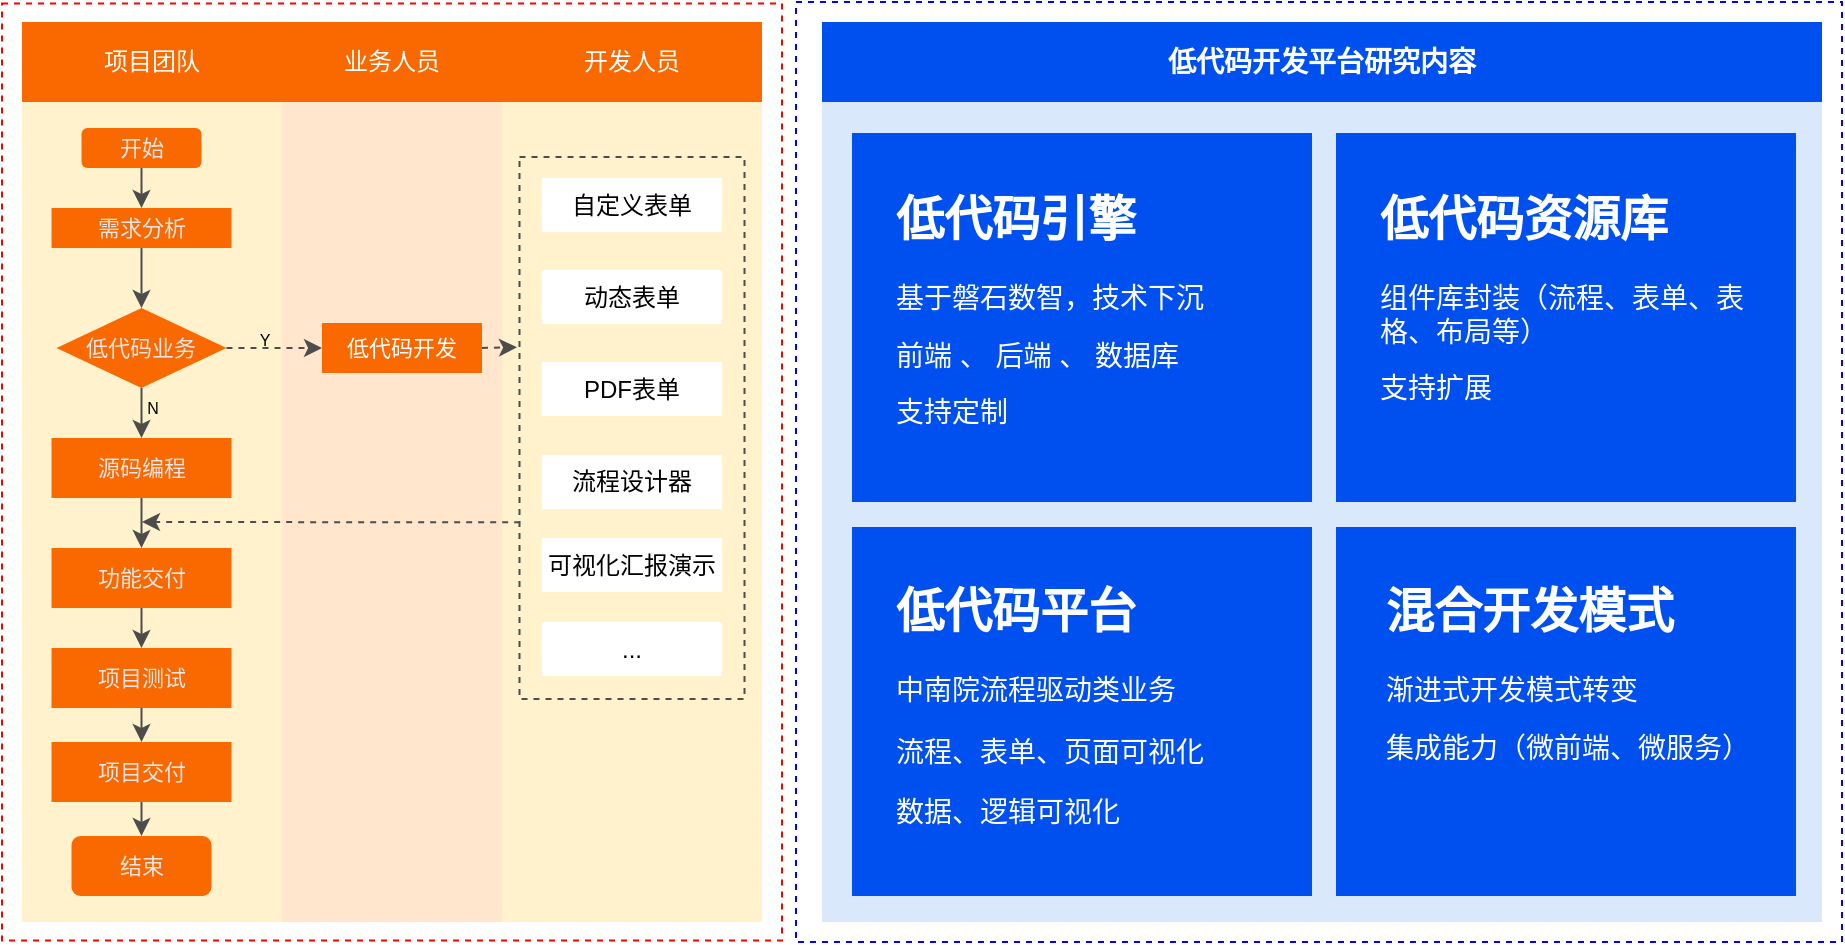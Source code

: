 <mxfile version="24.0.7" type="github">
  <diagram name="第 1 页" id="_vYEV3_HqbD5oskshCf3">
    <mxGraphModel dx="2261" dy="738" grid="1" gridSize="10" guides="1" tooltips="1" connect="1" arrows="1" fold="1" page="1" pageScale="1" pageWidth="827" pageHeight="1169" math="0" shadow="0">
      <root>
        <mxCell id="0" />
        <mxCell id="1" parent="0" />
        <mxCell id="oxlV8vseASiHhqJOPdih-38" value="" style="rounded=0;whiteSpace=wrap;html=1;strokeColor=none;fillColor=#dae8fc;" parent="1" vertex="1">
          <mxGeometry x="330" y="390" width="500" height="410" as="geometry" />
        </mxCell>
        <mxCell id="oxlV8vseASiHhqJOPdih-1" value="" style="rounded=0;whiteSpace=wrap;html=1;fillColor=none;strokeColor=#FF0000;strokeWidth=1;dashed=1;gradientColor=#7ea6e0;" parent="1" vertex="1">
          <mxGeometry x="-80" y="340.75" width="390" height="468.5" as="geometry" />
        </mxCell>
        <mxCell id="oxlV8vseASiHhqJOPdih-26" value="" style="rounded=0;whiteSpace=wrap;html=1;fillColor=#fff2cc;strokeColor=none;" parent="1" vertex="1">
          <mxGeometry x="170" y="390" width="130" height="410" as="geometry" />
        </mxCell>
        <mxCell id="oxlV8vseASiHhqJOPdih-33" value="" style="rounded=0;whiteSpace=wrap;html=1;fillColor=none;dashed=1;strokeColor=#4D4D4D;" parent="1" vertex="1">
          <mxGeometry x="178.75" y="417.5" width="112.5" height="271" as="geometry" />
        </mxCell>
        <mxCell id="oxlV8vseASiHhqJOPdih-2" value="&lt;font color=&quot;#ffffff&quot;&gt;业务人员&lt;/font&gt;" style="rounded=0;whiteSpace=wrap;html=1;fillColor=#fa6800;strokeColor=none;fontColor=#000000;" parent="1" vertex="1">
          <mxGeometry x="60" y="350" width="110" height="40" as="geometry" />
        </mxCell>
        <mxCell id="oxlV8vseASiHhqJOPdih-3" value="" style="rounded=0;whiteSpace=wrap;html=1;fillColor=#ffe6cc;strokeColor=none;" parent="1" vertex="1">
          <mxGeometry x="60" y="390" width="110" height="410" as="geometry" />
        </mxCell>
        <mxCell id="oxlV8vseASiHhqJOPdih-4" value="&lt;font color=&quot;#ffffff&quot;&gt;项目团队&lt;/font&gt;" style="rounded=0;whiteSpace=wrap;html=1;fillColor=#fa6800;strokeColor=none;fontColor=#000000;" parent="1" vertex="1">
          <mxGeometry x="-70" y="350" width="130" height="40" as="geometry" />
        </mxCell>
        <mxCell id="oxlV8vseASiHhqJOPdih-5" value="" style="rounded=0;whiteSpace=wrap;html=1;fillColor=#fff2cc;strokeColor=none;" parent="1" vertex="1">
          <mxGeometry x="-70" y="390" width="130" height="410" as="geometry" />
        </mxCell>
        <mxCell id="oxlV8vseASiHhqJOPdih-6" value="开始" style="rounded=1;whiteSpace=wrap;html=1;strokeColor=none;fontSize=11;fillColor=#fa6800;fontColor=#E6E6E6;" parent="1" vertex="1">
          <mxGeometry x="-40.25" y="403" width="60" height="20" as="geometry" />
        </mxCell>
        <mxCell id="oxlV8vseASiHhqJOPdih-7" value="&lt;font style=&quot;font-size: 11px;&quot;&gt;低代码业务&lt;/font&gt;" style="rhombus;whiteSpace=wrap;html=1;strokeColor=none;fontSize=11;fillColor=#fa6800;fontColor=#E6E6E6;" parent="1" vertex="1">
          <mxGeometry x="-52.75" y="493" width="85" height="40" as="geometry" />
        </mxCell>
        <mxCell id="oxlV8vseASiHhqJOPdih-8" value="需求分析" style="rounded=0;whiteSpace=wrap;html=1;strokeColor=none;fontSize=11;fillColor=#fa6800;fontColor=#E6E6E6;" parent="1" vertex="1">
          <mxGeometry x="-55.25" y="443" width="90" height="20" as="geometry" />
        </mxCell>
        <mxCell id="oxlV8vseASiHhqJOPdih-9" value="结束" style="rounded=1;whiteSpace=wrap;html=1;strokeColor=none;fontSize=11;fillColor=#fa6800;fontColor=#E6E6E6;" parent="1" vertex="1">
          <mxGeometry x="-45.25" y="757" width="70" height="30" as="geometry" />
        </mxCell>
        <mxCell id="oxlV8vseASiHhqJOPdih-10" value="项目测试" style="rounded=0;whiteSpace=wrap;html=1;strokeColor=none;fontSize=11;fillColor=#fa6800;fontColor=#E6E6E6;" parent="1" vertex="1">
          <mxGeometry x="-55.25" y="663" width="90" height="30" as="geometry" />
        </mxCell>
        <mxCell id="oxlV8vseASiHhqJOPdih-11" value="源码编程" style="rounded=0;whiteSpace=wrap;html=1;strokeColor=none;fontSize=11;fillColor=#fa6800;fontColor=#E6E6E6;" parent="1" vertex="1">
          <mxGeometry x="-55.25" y="558" width="90" height="30" as="geometry" />
        </mxCell>
        <mxCell id="oxlV8vseASiHhqJOPdih-12" value="项目交付" style="rounded=0;whiteSpace=wrap;html=1;strokeColor=none;fontSize=11;fillColor=#fa6800;fontColor=#E6E6E6;" parent="1" vertex="1">
          <mxGeometry x="-55.25" y="710" width="90" height="30" as="geometry" />
        </mxCell>
        <mxCell id="oxlV8vseASiHhqJOPdih-13" value="" style="endArrow=classic;html=1;rounded=0;strokeColor=#4D4D4D;" parent="1" source="oxlV8vseASiHhqJOPdih-6" target="oxlV8vseASiHhqJOPdih-8" edge="1">
          <mxGeometry width="50" height="50" relative="1" as="geometry">
            <mxPoint x="184.75" y="543" as="sourcePoint" />
            <mxPoint x="234.75" y="493" as="targetPoint" />
          </mxGeometry>
        </mxCell>
        <mxCell id="oxlV8vseASiHhqJOPdih-14" value="" style="endArrow=classic;html=1;rounded=0;exitX=0.5;exitY=1;exitDx=0;exitDy=0;entryX=0.5;entryY=0;entryDx=0;entryDy=0;strokeColor=#4D4D4D;" parent="1" source="oxlV8vseASiHhqJOPdih-8" target="oxlV8vseASiHhqJOPdih-7" edge="1">
          <mxGeometry width="50" height="50" relative="1" as="geometry">
            <mxPoint x="-10.49" y="483" as="sourcePoint" />
            <mxPoint x="-10.49" y="503" as="targetPoint" />
          </mxGeometry>
        </mxCell>
        <mxCell id="oxlV8vseASiHhqJOPdih-15" value="" style="endArrow=classic;html=1;rounded=0;exitX=0.5;exitY=1;exitDx=0;exitDy=0;strokeColor=#4D4D4D;" parent="1" source="oxlV8vseASiHhqJOPdih-7" target="oxlV8vseASiHhqJOPdih-11" edge="1">
          <mxGeometry width="50" height="50" relative="1" as="geometry">
            <mxPoint x="-0.25" y="493" as="sourcePoint" />
            <mxPoint x="-0.25" y="513" as="targetPoint" />
          </mxGeometry>
        </mxCell>
        <mxCell id="oxlV8vseASiHhqJOPdih-16" value="N" style="edgeLabel;html=1;align=center;verticalAlign=middle;resizable=0;points=[];labelBackgroundColor=none;fontSize=8;" parent="oxlV8vseASiHhqJOPdih-15" vertex="1" connectable="0">
          <mxGeometry x="-0.22" relative="1" as="geometry">
            <mxPoint x="5" as="offset" />
          </mxGeometry>
        </mxCell>
        <mxCell id="oxlV8vseASiHhqJOPdih-17" value="" style="endArrow=classic;html=1;rounded=0;exitX=0.5;exitY=1;exitDx=0;exitDy=0;entryX=0.5;entryY=0;entryDx=0;entryDy=0;strokeColor=#4D4D4D;" parent="1" source="oxlV8vseASiHhqJOPdih-11" target="oxlV8vseASiHhqJOPdih-20" edge="1">
          <mxGeometry width="50" height="50" relative="1" as="geometry">
            <mxPoint x="-0.25" y="563" as="sourcePoint" />
            <mxPoint x="-0.25" y="593" as="targetPoint" />
          </mxGeometry>
        </mxCell>
        <mxCell id="oxlV8vseASiHhqJOPdih-18" value="" style="endArrow=classic;html=1;rounded=0;exitX=0.5;exitY=1;exitDx=0;exitDy=0;entryX=0.5;entryY=0;entryDx=0;entryDy=0;strokeColor=#4D4D4D;" parent="1" source="oxlV8vseASiHhqJOPdih-10" target="oxlV8vseASiHhqJOPdih-12" edge="1">
          <mxGeometry width="50" height="50" relative="1" as="geometry">
            <mxPoint x="-0.25" y="623" as="sourcePoint" />
            <mxPoint x="-0.25" y="653" as="targetPoint" />
          </mxGeometry>
        </mxCell>
        <mxCell id="oxlV8vseASiHhqJOPdih-19" value="" style="endArrow=classic;html=1;rounded=0;exitX=0.5;exitY=1;exitDx=0;exitDy=0;entryX=0.5;entryY=0;entryDx=0;entryDy=0;strokeColor=#4D4D4D;" parent="1" source="oxlV8vseASiHhqJOPdih-12" target="oxlV8vseASiHhqJOPdih-9" edge="1">
          <mxGeometry width="50" height="50" relative="1" as="geometry">
            <mxPoint x="-0.25" y="683" as="sourcePoint" />
            <mxPoint x="-0.25" y="703" as="targetPoint" />
          </mxGeometry>
        </mxCell>
        <mxCell id="oxlV8vseASiHhqJOPdih-20" value="功能交付" style="rounded=0;whiteSpace=wrap;html=1;strokeColor=none;fontSize=11;fillColor=#fa6800;fontColor=#E6E6E6;" parent="1" vertex="1">
          <mxGeometry x="-55.25" y="613" width="90" height="30" as="geometry" />
        </mxCell>
        <mxCell id="oxlV8vseASiHhqJOPdih-21" value="" style="endArrow=classic;html=1;rounded=0;exitX=0.5;exitY=1;exitDx=0;exitDy=0;entryX=0.5;entryY=0;entryDx=0;entryDy=0;strokeColor=#4D4D4D;" parent="1" source="oxlV8vseASiHhqJOPdih-20" target="oxlV8vseASiHhqJOPdih-10" edge="1">
          <mxGeometry width="50" height="50" relative="1" as="geometry">
            <mxPoint x="-10.49" y="643" as="sourcePoint" />
            <mxPoint x="-10.49" y="660" as="targetPoint" />
          </mxGeometry>
        </mxCell>
        <mxCell id="oxlV8vseASiHhqJOPdih-22" value="&lt;font color=&quot;#ffffff&quot;&gt;低代码开发&lt;/font&gt;" style="rounded=0;whiteSpace=wrap;html=1;fillColor=#fa6800;fontColor=#000000;strokeColor=none;fontSize=11;" parent="1" vertex="1">
          <mxGeometry x="80" y="500.5" width="80" height="25" as="geometry" />
        </mxCell>
        <mxCell id="oxlV8vseASiHhqJOPdih-23" value="" style="endArrow=classic;html=1;rounded=0;entryX=0;entryY=0.5;entryDx=0;entryDy=0;exitX=1;exitY=0.5;exitDx=0;exitDy=0;strokeColor=#4D4D4D;dashed=1;" parent="1" source="oxlV8vseASiHhqJOPdih-7" target="oxlV8vseASiHhqJOPdih-22" edge="1">
          <mxGeometry width="50" height="50" relative="1" as="geometry">
            <mxPoint x="25" y="490" as="sourcePoint" />
            <mxPoint x="25" y="510" as="targetPoint" />
          </mxGeometry>
        </mxCell>
        <mxCell id="oxlV8vseASiHhqJOPdih-24" value="Y" style="edgeLabel;html=1;align=center;verticalAlign=middle;resizable=0;points=[];labelBackgroundColor=none;fontSize=8;" parent="oxlV8vseASiHhqJOPdih-23" vertex="1" connectable="0">
          <mxGeometry x="-0.455" relative="1" as="geometry">
            <mxPoint x="5" y="-4" as="offset" />
          </mxGeometry>
        </mxCell>
        <mxCell id="oxlV8vseASiHhqJOPdih-25" value="&lt;font color=&quot;#ffffff&quot;&gt;开发人员&lt;/font&gt;" style="rounded=0;whiteSpace=wrap;html=1;fillColor=#fa6800;strokeColor=none;fontColor=#000000;" parent="1" vertex="1">
          <mxGeometry x="170" y="350" width="130" height="40" as="geometry" />
        </mxCell>
        <mxCell id="oxlV8vseASiHhqJOPdih-27" value="自定义表单" style="rounded=0;whiteSpace=wrap;html=1;strokeColor=none;" parent="1" vertex="1">
          <mxGeometry x="190" y="428" width="90" height="27" as="geometry" />
        </mxCell>
        <mxCell id="oxlV8vseASiHhqJOPdih-28" value="动态表单" style="rounded=0;whiteSpace=wrap;html=1;strokeColor=none;" parent="1" vertex="1">
          <mxGeometry x="190" y="474" width="90" height="27" as="geometry" />
        </mxCell>
        <mxCell id="oxlV8vseASiHhqJOPdih-29" value="PDF表单" style="rounded=0;whiteSpace=wrap;html=1;strokeColor=none;" parent="1" vertex="1">
          <mxGeometry x="190" y="520" width="90" height="27" as="geometry" />
        </mxCell>
        <mxCell id="oxlV8vseASiHhqJOPdih-30" value="流程设计器" style="rounded=0;whiteSpace=wrap;html=1;strokeColor=none;" parent="1" vertex="1">
          <mxGeometry x="190" y="566.5" width="90" height="27" as="geometry" />
        </mxCell>
        <mxCell id="oxlV8vseASiHhqJOPdih-31" value="可视化汇报演示" style="rounded=0;whiteSpace=wrap;html=1;strokeColor=none;" parent="1" vertex="1">
          <mxGeometry x="190" y="608" width="90" height="27" as="geometry" />
        </mxCell>
        <mxCell id="oxlV8vseASiHhqJOPdih-32" value="..." style="rounded=0;whiteSpace=wrap;html=1;strokeColor=none;" parent="1" vertex="1">
          <mxGeometry x="190" y="650" width="90" height="27" as="geometry" />
        </mxCell>
        <mxCell id="oxlV8vseASiHhqJOPdih-34" value="" style="endArrow=classic;html=1;rounded=0;entryX=-0.011;entryY=0.351;entryDx=0;entryDy=0;exitX=1;exitY=0.5;exitDx=0;exitDy=0;strokeColor=#4D4D4D;entryPerimeter=0;dashed=1;" parent="1" source="oxlV8vseASiHhqJOPdih-22" target="oxlV8vseASiHhqJOPdih-33" edge="1">
          <mxGeometry width="50" height="50" relative="1" as="geometry">
            <mxPoint x="42" y="523" as="sourcePoint" />
            <mxPoint x="90" y="523" as="targetPoint" />
          </mxGeometry>
        </mxCell>
        <mxCell id="oxlV8vseASiHhqJOPdih-35" value="" style="endArrow=classic;html=1;rounded=0;exitX=0.003;exitY=0.674;exitDx=0;exitDy=0;strokeColor=#4D4D4D;exitPerimeter=0;dashed=1;" parent="1" source="oxlV8vseASiHhqJOPdih-33" edge="1">
          <mxGeometry width="50" height="50" relative="1" as="geometry">
            <mxPoint y="598" as="sourcePoint" />
            <mxPoint x="-10" y="600" as="targetPoint" />
          </mxGeometry>
        </mxCell>
        <mxCell id="oxlV8vseASiHhqJOPdih-36" value="" style="rounded=0;whiteSpace=wrap;html=1;fillColor=none;strokeColor=#0000FF;strokeWidth=1;dashed=1;" parent="1" vertex="1">
          <mxGeometry x="317" y="340" width="523" height="470" as="geometry" />
        </mxCell>
        <mxCell id="oxlV8vseASiHhqJOPdih-37" value="&lt;b style=&quot;font-size: 14px;&quot;&gt;低代码开发平台研究内容&lt;/b&gt;" style="rounded=0;whiteSpace=wrap;html=1;fillColor=#0050ef;fontColor=#ffffff;strokeColor=none;" parent="1" vertex="1">
          <mxGeometry x="330" y="350" width="500" height="40" as="geometry" />
        </mxCell>
        <mxCell id="oxlV8vseASiHhqJOPdih-46" value="" style="rounded=0;whiteSpace=wrap;html=1;fillColor=#0050ef;fontColor=#ffffff;strokeColor=none;align=left;" parent="1" vertex="1">
          <mxGeometry x="345" y="405.5" width="230" height="184.5" as="geometry" />
        </mxCell>
        <mxCell id="O4JImG3yvh8l0jABwCjW-8" value="" style="rounded=0;whiteSpace=wrap;html=1;fillColor=#0050ef;fontColor=#ffffff;strokeColor=none;align=left;" parent="1" vertex="1">
          <mxGeometry x="587" y="405.5" width="230" height="184.5" as="geometry" />
        </mxCell>
        <mxCell id="O4JImG3yvh8l0jABwCjW-10" value="" style="rounded=0;whiteSpace=wrap;html=1;fillColor=#0050ef;fontColor=#ffffff;strokeColor=none;align=left;" parent="1" vertex="1">
          <mxGeometry x="345" y="602.5" width="230" height="184.5" as="geometry" />
        </mxCell>
        <mxCell id="O4JImG3yvh8l0jABwCjW-11" value="" style="rounded=0;whiteSpace=wrap;html=1;fillColor=#0050ef;fontColor=#ffffff;strokeColor=none;align=left;" parent="1" vertex="1">
          <mxGeometry x="587" y="602.5" width="230" height="184.5" as="geometry" />
        </mxCell>
        <mxCell id="O4JImG3yvh8l0jABwCjW-13" value="&lt;h1 style=&quot;margin-top: 0px;&quot;&gt;&lt;font color=&quot;#ffffff&quot;&gt;低代码引擎&lt;/font&gt;&lt;/h1&gt;&lt;p&gt;&lt;font style=&quot;font-size: 14px;&quot; color=&quot;#ffffff&quot;&gt;基于磐石数智，技术下沉&lt;/font&gt;&lt;span style=&quot;font-size: 14px; color: rgb(255, 255, 255); background-color: initial;&quot;&gt;&amp;nbsp;&lt;/span&gt;&lt;/p&gt;&lt;p&gt;&lt;span style=&quot;font-size: 14px; color: rgb(255, 255, 255); background-color: initial;&quot;&gt;前端 、 后端 、 数据库&amp;nbsp;&lt;/span&gt;&lt;/p&gt;&lt;p&gt;&lt;span style=&quot;font-size: 14px; color: rgb(255, 255, 255); background-color: initial;&quot;&gt;支持定制&lt;/span&gt;&lt;/p&gt;" style="text;html=1;whiteSpace=wrap;overflow=hidden;rounded=0;shadow=1;" parent="1" vertex="1">
          <mxGeometry x="365" y="428" width="190" height="142" as="geometry" />
        </mxCell>
        <mxCell id="O4JImG3yvh8l0jABwCjW-14" value="&lt;h1 style=&quot;margin-top: 0px;&quot;&gt;&lt;font color=&quot;#ffffff&quot;&gt;低代码平台&lt;/font&gt;&lt;/h1&gt;&lt;p style=&quot;font-size: 14px;&quot;&gt;&lt;font color=&quot;#ffffff&quot;&gt;中南院流程驱动类业务&lt;/font&gt;&lt;/p&gt;&lt;p style=&quot;font-size: 14px;&quot;&gt;&lt;font color=&quot;#ffffff&quot;&gt;流程、表单、页面可视化&lt;/font&gt;&lt;/p&gt;&lt;p style=&quot;font-size: 14px;&quot;&gt;&lt;font color=&quot;#ffffff&quot;&gt;数据、逻辑可视化&lt;/font&gt;&lt;/p&gt;" style="text;html=1;whiteSpace=wrap;overflow=hidden;rounded=0;" parent="1" vertex="1">
          <mxGeometry x="365" y="623.75" width="190" height="142" as="geometry" />
        </mxCell>
        <mxCell id="O4JImG3yvh8l0jABwCjW-15" value="&lt;h1 style=&quot;margin-top: 0px;&quot;&gt;&lt;font color=&quot;#ffffff&quot;&gt;低代码资源库&lt;/font&gt;&lt;/h1&gt;&lt;p&gt;&lt;font color=&quot;#ffffff&quot;&gt;&lt;span style=&quot;font-size: 14px;&quot;&gt;组件库封装（流程、表单、表格、布局等）&lt;/span&gt;&lt;/font&gt;&lt;/p&gt;&lt;p&gt;&lt;font color=&quot;#ffffff&quot;&gt;&lt;span style=&quot;font-size: 14px;&quot;&gt;支持扩展&lt;/span&gt;&lt;/font&gt;&lt;/p&gt;" style="text;html=1;whiteSpace=wrap;overflow=hidden;rounded=0;" parent="1" vertex="1">
          <mxGeometry x="607" y="428" width="190" height="142" as="geometry" />
        </mxCell>
        <mxCell id="O4JImG3yvh8l0jABwCjW-16" value="&lt;h1 style=&quot;margin-top: 0px;&quot;&gt;&lt;font color=&quot;#ffffff&quot;&gt;混合开发模式&lt;/font&gt;&lt;/h1&gt;&lt;p&gt;&lt;font color=&quot;#ffffff&quot;&gt;&lt;span style=&quot;font-size: 14px;&quot;&gt;渐进式开发模式转变&lt;/span&gt;&lt;/font&gt;&lt;/p&gt;&lt;p&gt;&lt;font color=&quot;#ffffff&quot;&gt;&lt;span style=&quot;font-size: 14px;&quot;&gt;集成能力（微前端、微服务）&lt;/span&gt;&lt;/font&gt;&lt;/p&gt;" style="text;html=1;whiteSpace=wrap;overflow=hidden;rounded=0;" parent="1" vertex="1">
          <mxGeometry x="610" y="623.75" width="190" height="142" as="geometry" />
        </mxCell>
      </root>
    </mxGraphModel>
  </diagram>
</mxfile>
